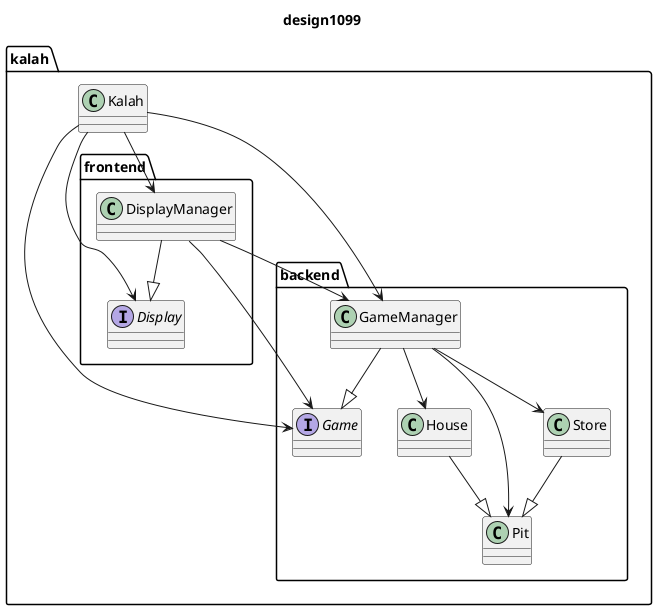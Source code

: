 @startuml
title design1099
class kalah.Kalah
interface kalah.backend.Game
class kalah.backend.GameManager
class kalah.backend.House
class kalah.backend.Pit
class kalah.backend.Store
interface kalah.frontend.Display
class kalah.frontend.DisplayManager

kalah.backend.GameManager --|>kalah.backend.Game
kalah.backend.GameManager -->kalah.backend.House
kalah.backend.GameManager -->kalah.backend.Store
kalah.backend.GameManager -->kalah.backend.Pit
kalah.backend.Store --|>kalah.backend.Pit
kalah.backend.House --|>kalah.backend.Pit
kalah.Kalah -->kalah.backend.GameManager
kalah.Kalah -->kalah.backend.Game
kalah.Kalah -->kalah.frontend.Display
kalah.Kalah -->kalah.frontend.DisplayManager
kalah.frontend.DisplayManager -->kalah.backend.GameManager
kalah.frontend.DisplayManager -->kalah.backend.Game
kalah.frontend.DisplayManager --|>kalah.frontend.Display
@enduml
